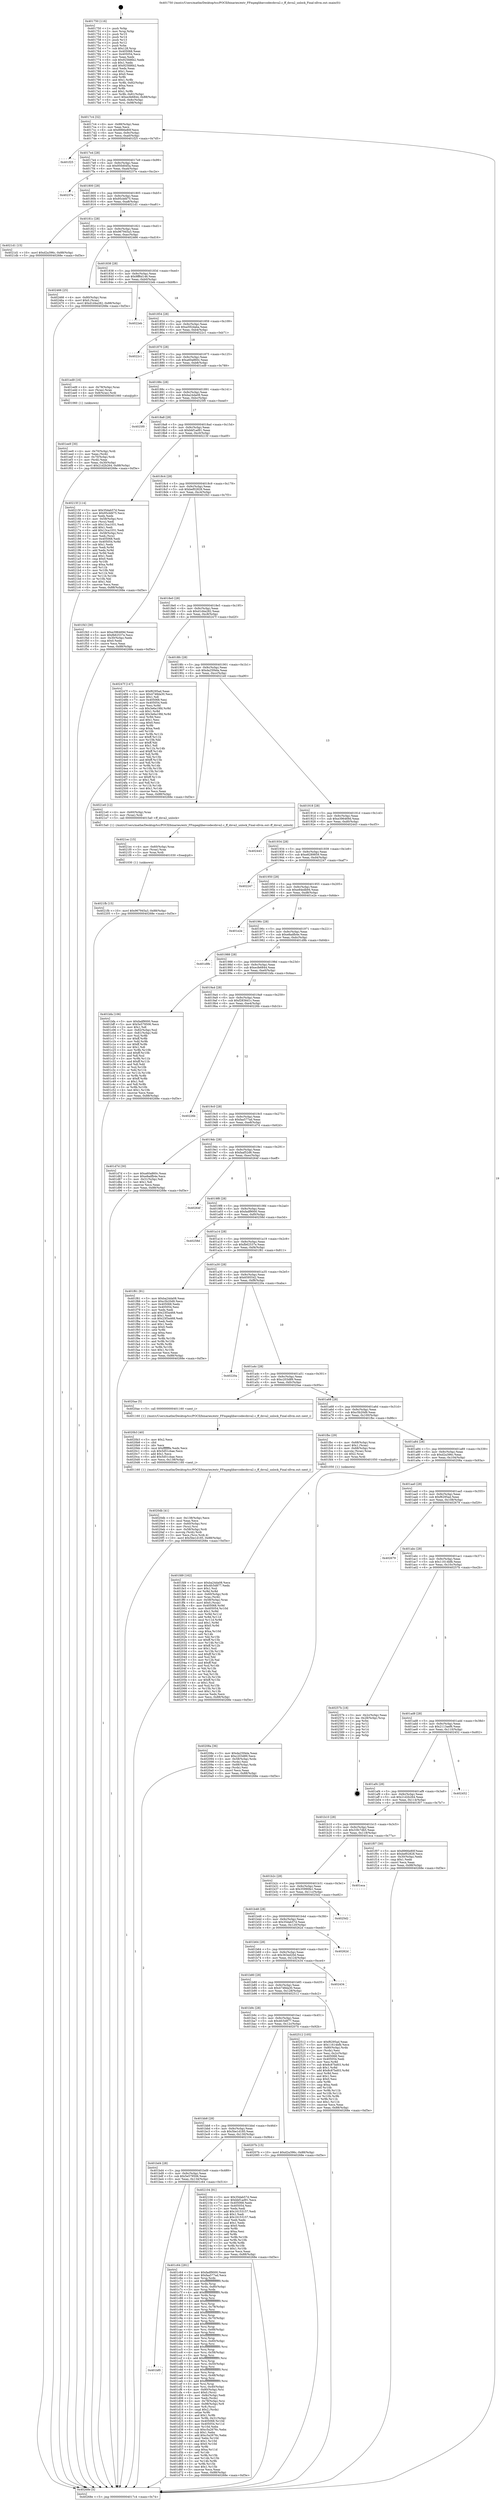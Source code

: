 digraph "0x401750" {
  label = "0x401750 (/mnt/c/Users/mathe/Desktop/tcc/POCII/binaries/extr_FFmpeglibavcodecdxva2.c_ff_dxva2_unlock_Final-ollvm.out::main(0))"
  labelloc = "t"
  node[shape=record]

  Entry [label="",width=0.3,height=0.3,shape=circle,fillcolor=black,style=filled]
  "0x4017c4" [label="{
     0x4017c4 [32]\l
     | [instrs]\l
     &nbsp;&nbsp;0x4017c4 \<+6\>: mov -0x88(%rbp),%eax\l
     &nbsp;&nbsp;0x4017ca \<+2\>: mov %eax,%ecx\l
     &nbsp;&nbsp;0x4017cc \<+6\>: sub $0x8966e80f,%ecx\l
     &nbsp;&nbsp;0x4017d2 \<+6\>: mov %eax,-0x9c(%rbp)\l
     &nbsp;&nbsp;0x4017d8 \<+6\>: mov %ecx,-0xa0(%rbp)\l
     &nbsp;&nbsp;0x4017de \<+6\>: je 0000000000401f25 \<main+0x7d5\>\l
  }"]
  "0x401f25" [label="{
     0x401f25\l
  }", style=dashed]
  "0x4017e4" [label="{
     0x4017e4 [28]\l
     | [instrs]\l
     &nbsp;&nbsp;0x4017e4 \<+5\>: jmp 00000000004017e9 \<main+0x99\>\l
     &nbsp;&nbsp;0x4017e9 \<+6\>: mov -0x9c(%rbp),%eax\l
     &nbsp;&nbsp;0x4017ef \<+5\>: sub $0x950d0d5a,%eax\l
     &nbsp;&nbsp;0x4017f4 \<+6\>: mov %eax,-0xa4(%rbp)\l
     &nbsp;&nbsp;0x4017fa \<+6\>: je 000000000040237e \<main+0xc2e\>\l
  }"]
  Exit [label="",width=0.3,height=0.3,shape=circle,fillcolor=black,style=filled,peripheries=2]
  "0x40237e" [label="{
     0x40237e\l
  }", style=dashed]
  "0x401800" [label="{
     0x401800 [28]\l
     | [instrs]\l
     &nbsp;&nbsp;0x401800 \<+5\>: jmp 0000000000401805 \<main+0xb5\>\l
     &nbsp;&nbsp;0x401805 \<+6\>: mov -0x9c(%rbp),%eax\l
     &nbsp;&nbsp;0x40180b \<+5\>: sub $0x95cbfd75,%eax\l
     &nbsp;&nbsp;0x401810 \<+6\>: mov %eax,-0xa8(%rbp)\l
     &nbsp;&nbsp;0x401816 \<+6\>: je 00000000004021d1 \<main+0xa81\>\l
  }"]
  "0x4021fb" [label="{
     0x4021fb [15]\l
     | [instrs]\l
     &nbsp;&nbsp;0x4021fb \<+10\>: movl $0x967945a3,-0x88(%rbp)\l
     &nbsp;&nbsp;0x402205 \<+5\>: jmp 000000000040268e \<main+0xf3e\>\l
  }"]
  "0x4021d1" [label="{
     0x4021d1 [15]\l
     | [instrs]\l
     &nbsp;&nbsp;0x4021d1 \<+10\>: movl $0xd2a396c,-0x88(%rbp)\l
     &nbsp;&nbsp;0x4021db \<+5\>: jmp 000000000040268e \<main+0xf3e\>\l
  }"]
  "0x40181c" [label="{
     0x40181c [28]\l
     | [instrs]\l
     &nbsp;&nbsp;0x40181c \<+5\>: jmp 0000000000401821 \<main+0xd1\>\l
     &nbsp;&nbsp;0x401821 \<+6\>: mov -0x9c(%rbp),%eax\l
     &nbsp;&nbsp;0x401827 \<+5\>: sub $0x967945a3,%eax\l
     &nbsp;&nbsp;0x40182c \<+6\>: mov %eax,-0xac(%rbp)\l
     &nbsp;&nbsp;0x401832 \<+6\>: je 0000000000402466 \<main+0xd16\>\l
  }"]
  "0x4021ec" [label="{
     0x4021ec [15]\l
     | [instrs]\l
     &nbsp;&nbsp;0x4021ec \<+4\>: mov -0x60(%rbp),%rax\l
     &nbsp;&nbsp;0x4021f0 \<+3\>: mov (%rax),%rax\l
     &nbsp;&nbsp;0x4021f3 \<+3\>: mov %rax,%rdi\l
     &nbsp;&nbsp;0x4021f6 \<+5\>: call 0000000000401030 \<free@plt\>\l
     | [calls]\l
     &nbsp;&nbsp;0x401030 \{1\} (unknown)\l
  }"]
  "0x402466" [label="{
     0x402466 [25]\l
     | [instrs]\l
     &nbsp;&nbsp;0x402466 \<+4\>: mov -0x80(%rbp),%rax\l
     &nbsp;&nbsp;0x40246a \<+6\>: movl $0x0,(%rax)\l
     &nbsp;&nbsp;0x402470 \<+10\>: movl $0xd1d4a282,-0x88(%rbp)\l
     &nbsp;&nbsp;0x40247a \<+5\>: jmp 000000000040268e \<main+0xf3e\>\l
  }"]
  "0x401838" [label="{
     0x401838 [28]\l
     | [instrs]\l
     &nbsp;&nbsp;0x401838 \<+5\>: jmp 000000000040183d \<main+0xed\>\l
     &nbsp;&nbsp;0x40183d \<+6\>: mov -0x9c(%rbp),%eax\l
     &nbsp;&nbsp;0x401843 \<+5\>: sub $0x9ff6d146,%eax\l
     &nbsp;&nbsp;0x401848 \<+6\>: mov %eax,-0xb0(%rbp)\l
     &nbsp;&nbsp;0x40184e \<+6\>: je 00000000004022eb \<main+0xb9b\>\l
  }"]
  "0x4020db" [label="{
     0x4020db [41]\l
     | [instrs]\l
     &nbsp;&nbsp;0x4020db \<+6\>: mov -0x138(%rbp),%ecx\l
     &nbsp;&nbsp;0x4020e1 \<+3\>: imul %eax,%ecx\l
     &nbsp;&nbsp;0x4020e4 \<+4\>: mov -0x60(%rbp),%rsi\l
     &nbsp;&nbsp;0x4020e8 \<+3\>: mov (%rsi),%rsi\l
     &nbsp;&nbsp;0x4020eb \<+4\>: mov -0x58(%rbp),%rdi\l
     &nbsp;&nbsp;0x4020ef \<+3\>: movslq (%rdi),%rdi\l
     &nbsp;&nbsp;0x4020f2 \<+3\>: mov %ecx,(%rsi,%rdi,4)\l
     &nbsp;&nbsp;0x4020f5 \<+10\>: movl $0x5be1d185,-0x88(%rbp)\l
     &nbsp;&nbsp;0x4020ff \<+5\>: jmp 000000000040268e \<main+0xf3e\>\l
  }"]
  "0x4022eb" [label="{
     0x4022eb\l
  }", style=dashed]
  "0x401854" [label="{
     0x401854 [28]\l
     | [instrs]\l
     &nbsp;&nbsp;0x401854 \<+5\>: jmp 0000000000401859 \<main+0x109\>\l
     &nbsp;&nbsp;0x401859 \<+6\>: mov -0x9c(%rbp),%eax\l
     &nbsp;&nbsp;0x40185f \<+5\>: sub $0xa592daba,%eax\l
     &nbsp;&nbsp;0x401864 \<+6\>: mov %eax,-0xb4(%rbp)\l
     &nbsp;&nbsp;0x40186a \<+6\>: je 00000000004022c1 \<main+0xb71\>\l
  }"]
  "0x4020b3" [label="{
     0x4020b3 [40]\l
     | [instrs]\l
     &nbsp;&nbsp;0x4020b3 \<+5\>: mov $0x2,%ecx\l
     &nbsp;&nbsp;0x4020b8 \<+1\>: cltd\l
     &nbsp;&nbsp;0x4020b9 \<+2\>: idiv %ecx\l
     &nbsp;&nbsp;0x4020bb \<+6\>: imul $0xfffffffe,%edx,%ecx\l
     &nbsp;&nbsp;0x4020c1 \<+6\>: sub $0x5d51cbae,%ecx\l
     &nbsp;&nbsp;0x4020c7 \<+3\>: add $0x1,%ecx\l
     &nbsp;&nbsp;0x4020ca \<+6\>: add $0x5d51cbae,%ecx\l
     &nbsp;&nbsp;0x4020d0 \<+6\>: mov %ecx,-0x138(%rbp)\l
     &nbsp;&nbsp;0x4020d6 \<+5\>: call 0000000000401160 \<next_i\>\l
     | [calls]\l
     &nbsp;&nbsp;0x401160 \{1\} (/mnt/c/Users/mathe/Desktop/tcc/POCII/binaries/extr_FFmpeglibavcodecdxva2.c_ff_dxva2_unlock_Final-ollvm.out::next_i)\l
  }"]
  "0x4022c1" [label="{
     0x4022c1\l
  }", style=dashed]
  "0x401870" [label="{
     0x401870 [28]\l
     | [instrs]\l
     &nbsp;&nbsp;0x401870 \<+5\>: jmp 0000000000401875 \<main+0x125\>\l
     &nbsp;&nbsp;0x401875 \<+6\>: mov -0x9c(%rbp),%eax\l
     &nbsp;&nbsp;0x40187b \<+5\>: sub $0xa60a860c,%eax\l
     &nbsp;&nbsp;0x401880 \<+6\>: mov %eax,-0xb8(%rbp)\l
     &nbsp;&nbsp;0x401886 \<+6\>: je 0000000000401ed9 \<main+0x789\>\l
  }"]
  "0x401fd9" [label="{
     0x401fd9 [162]\l
     | [instrs]\l
     &nbsp;&nbsp;0x401fd9 \<+5\>: mov $0xba24da08,%ecx\l
     &nbsp;&nbsp;0x401fde \<+5\>: mov $0x4fc5d877,%edx\l
     &nbsp;&nbsp;0x401fe3 \<+3\>: mov $0x1,%sil\l
     &nbsp;&nbsp;0x401fe6 \<+3\>: xor %r8d,%r8d\l
     &nbsp;&nbsp;0x401fe9 \<+4\>: mov -0x60(%rbp),%rdi\l
     &nbsp;&nbsp;0x401fed \<+3\>: mov %rax,(%rdi)\l
     &nbsp;&nbsp;0x401ff0 \<+4\>: mov -0x58(%rbp),%rax\l
     &nbsp;&nbsp;0x401ff4 \<+6\>: movl $0x0,(%rax)\l
     &nbsp;&nbsp;0x401ffa \<+8\>: mov 0x405068,%r9d\l
     &nbsp;&nbsp;0x402002 \<+8\>: mov 0x405054,%r10d\l
     &nbsp;&nbsp;0x40200a \<+4\>: sub $0x1,%r8d\l
     &nbsp;&nbsp;0x40200e \<+3\>: mov %r9d,%r11d\l
     &nbsp;&nbsp;0x402011 \<+3\>: add %r8d,%r11d\l
     &nbsp;&nbsp;0x402014 \<+4\>: imul %r11d,%r9d\l
     &nbsp;&nbsp;0x402018 \<+4\>: and $0x1,%r9d\l
     &nbsp;&nbsp;0x40201c \<+4\>: cmp $0x0,%r9d\l
     &nbsp;&nbsp;0x402020 \<+3\>: sete %bl\l
     &nbsp;&nbsp;0x402023 \<+4\>: cmp $0xa,%r10d\l
     &nbsp;&nbsp;0x402027 \<+4\>: setl %r14b\l
     &nbsp;&nbsp;0x40202b \<+3\>: mov %bl,%r15b\l
     &nbsp;&nbsp;0x40202e \<+4\>: xor $0xff,%r15b\l
     &nbsp;&nbsp;0x402032 \<+3\>: mov %r14b,%r12b\l
     &nbsp;&nbsp;0x402035 \<+4\>: xor $0xff,%r12b\l
     &nbsp;&nbsp;0x402039 \<+4\>: xor $0x1,%sil\l
     &nbsp;&nbsp;0x40203d \<+3\>: mov %r15b,%r13b\l
     &nbsp;&nbsp;0x402040 \<+4\>: and $0xff,%r13b\l
     &nbsp;&nbsp;0x402044 \<+3\>: and %sil,%bl\l
     &nbsp;&nbsp;0x402047 \<+3\>: mov %r12b,%al\l
     &nbsp;&nbsp;0x40204a \<+2\>: and $0xff,%al\l
     &nbsp;&nbsp;0x40204c \<+3\>: and %sil,%r14b\l
     &nbsp;&nbsp;0x40204f \<+3\>: or %bl,%r13b\l
     &nbsp;&nbsp;0x402052 \<+3\>: or %r14b,%al\l
     &nbsp;&nbsp;0x402055 \<+3\>: xor %al,%r13b\l
     &nbsp;&nbsp;0x402058 \<+3\>: or %r12b,%r15b\l
     &nbsp;&nbsp;0x40205b \<+4\>: xor $0xff,%r15b\l
     &nbsp;&nbsp;0x40205f \<+4\>: or $0x1,%sil\l
     &nbsp;&nbsp;0x402063 \<+3\>: and %sil,%r15b\l
     &nbsp;&nbsp;0x402066 \<+3\>: or %r15b,%r13b\l
     &nbsp;&nbsp;0x402069 \<+4\>: test $0x1,%r13b\l
     &nbsp;&nbsp;0x40206d \<+3\>: cmovne %edx,%ecx\l
     &nbsp;&nbsp;0x402070 \<+6\>: mov %ecx,-0x88(%rbp)\l
     &nbsp;&nbsp;0x402076 \<+5\>: jmp 000000000040268e \<main+0xf3e\>\l
  }"]
  "0x401ed9" [label="{
     0x401ed9 [16]\l
     | [instrs]\l
     &nbsp;&nbsp;0x401ed9 \<+4\>: mov -0x78(%rbp),%rax\l
     &nbsp;&nbsp;0x401edd \<+3\>: mov (%rax),%rax\l
     &nbsp;&nbsp;0x401ee0 \<+4\>: mov 0x8(%rax),%rdi\l
     &nbsp;&nbsp;0x401ee4 \<+5\>: call 0000000000401060 \<atoi@plt\>\l
     | [calls]\l
     &nbsp;&nbsp;0x401060 \{1\} (unknown)\l
  }"]
  "0x40188c" [label="{
     0x40188c [28]\l
     | [instrs]\l
     &nbsp;&nbsp;0x40188c \<+5\>: jmp 0000000000401891 \<main+0x141\>\l
     &nbsp;&nbsp;0x401891 \<+6\>: mov -0x9c(%rbp),%eax\l
     &nbsp;&nbsp;0x401897 \<+5\>: sub $0xba24da08,%eax\l
     &nbsp;&nbsp;0x40189c \<+6\>: mov %eax,-0xbc(%rbp)\l
     &nbsp;&nbsp;0x4018a2 \<+6\>: je 00000000004025f0 \<main+0xea0\>\l
  }"]
  "0x401ee9" [label="{
     0x401ee9 [30]\l
     | [instrs]\l
     &nbsp;&nbsp;0x401ee9 \<+4\>: mov -0x70(%rbp),%rdi\l
     &nbsp;&nbsp;0x401eed \<+2\>: mov %eax,(%rdi)\l
     &nbsp;&nbsp;0x401eef \<+4\>: mov -0x70(%rbp),%rdi\l
     &nbsp;&nbsp;0x401ef3 \<+2\>: mov (%rdi),%eax\l
     &nbsp;&nbsp;0x401ef5 \<+3\>: mov %eax,-0x30(%rbp)\l
     &nbsp;&nbsp;0x401ef8 \<+10\>: movl $0x21d2b264,-0x88(%rbp)\l
     &nbsp;&nbsp;0x401f02 \<+5\>: jmp 000000000040268e \<main+0xf3e\>\l
  }"]
  "0x4025f0" [label="{
     0x4025f0\l
  }", style=dashed]
  "0x4018a8" [label="{
     0x4018a8 [28]\l
     | [instrs]\l
     &nbsp;&nbsp;0x4018a8 \<+5\>: jmp 00000000004018ad \<main+0x15d\>\l
     &nbsp;&nbsp;0x4018ad \<+6\>: mov -0x9c(%rbp),%eax\l
     &nbsp;&nbsp;0x4018b3 \<+5\>: sub $0xbbf1ad91,%eax\l
     &nbsp;&nbsp;0x4018b8 \<+6\>: mov %eax,-0xc0(%rbp)\l
     &nbsp;&nbsp;0x4018be \<+6\>: je 000000000040215f \<main+0xa0f\>\l
  }"]
  "0x401bf0" [label="{
     0x401bf0\l
  }", style=dashed]
  "0x40215f" [label="{
     0x40215f [114]\l
     | [instrs]\l
     &nbsp;&nbsp;0x40215f \<+5\>: mov $0x35dab57d,%eax\l
     &nbsp;&nbsp;0x402164 \<+5\>: mov $0x95cbfd75,%ecx\l
     &nbsp;&nbsp;0x402169 \<+2\>: xor %edx,%edx\l
     &nbsp;&nbsp;0x40216b \<+4\>: mov -0x58(%rbp),%rsi\l
     &nbsp;&nbsp;0x40216f \<+2\>: mov (%rsi),%edi\l
     &nbsp;&nbsp;0x402171 \<+6\>: sub $0x13ca1031,%edi\l
     &nbsp;&nbsp;0x402177 \<+3\>: add $0x1,%edi\l
     &nbsp;&nbsp;0x40217a \<+6\>: add $0x13ca1031,%edi\l
     &nbsp;&nbsp;0x402180 \<+4\>: mov -0x58(%rbp),%rsi\l
     &nbsp;&nbsp;0x402184 \<+2\>: mov %edi,(%rsi)\l
     &nbsp;&nbsp;0x402186 \<+7\>: mov 0x405068,%edi\l
     &nbsp;&nbsp;0x40218d \<+8\>: mov 0x405054,%r8d\l
     &nbsp;&nbsp;0x402195 \<+3\>: sub $0x1,%edx\l
     &nbsp;&nbsp;0x402198 \<+3\>: mov %edi,%r9d\l
     &nbsp;&nbsp;0x40219b \<+3\>: add %edx,%r9d\l
     &nbsp;&nbsp;0x40219e \<+4\>: imul %r9d,%edi\l
     &nbsp;&nbsp;0x4021a2 \<+3\>: and $0x1,%edi\l
     &nbsp;&nbsp;0x4021a5 \<+3\>: cmp $0x0,%edi\l
     &nbsp;&nbsp;0x4021a8 \<+4\>: sete %r10b\l
     &nbsp;&nbsp;0x4021ac \<+4\>: cmp $0xa,%r8d\l
     &nbsp;&nbsp;0x4021b0 \<+4\>: setl %r11b\l
     &nbsp;&nbsp;0x4021b4 \<+3\>: mov %r10b,%bl\l
     &nbsp;&nbsp;0x4021b7 \<+3\>: and %r11b,%bl\l
     &nbsp;&nbsp;0x4021ba \<+3\>: xor %r11b,%r10b\l
     &nbsp;&nbsp;0x4021bd \<+3\>: or %r10b,%bl\l
     &nbsp;&nbsp;0x4021c0 \<+3\>: test $0x1,%bl\l
     &nbsp;&nbsp;0x4021c3 \<+3\>: cmovne %ecx,%eax\l
     &nbsp;&nbsp;0x4021c6 \<+6\>: mov %eax,-0x88(%rbp)\l
     &nbsp;&nbsp;0x4021cc \<+5\>: jmp 000000000040268e \<main+0xf3e\>\l
  }"]
  "0x4018c4" [label="{
     0x4018c4 [28]\l
     | [instrs]\l
     &nbsp;&nbsp;0x4018c4 \<+5\>: jmp 00000000004018c9 \<main+0x179\>\l
     &nbsp;&nbsp;0x4018c9 \<+6\>: mov -0x9c(%rbp),%eax\l
     &nbsp;&nbsp;0x4018cf \<+5\>: sub $0xbef02828,%eax\l
     &nbsp;&nbsp;0x4018d4 \<+6\>: mov %eax,-0xc4(%rbp)\l
     &nbsp;&nbsp;0x4018da \<+6\>: je 0000000000401f43 \<main+0x7f3\>\l
  }"]
  "0x401c64" [label="{
     0x401c64 [281]\l
     | [instrs]\l
     &nbsp;&nbsp;0x401c64 \<+5\>: mov $0xfadf9000,%eax\l
     &nbsp;&nbsp;0x401c69 \<+5\>: mov $0xfaa577ad,%ecx\l
     &nbsp;&nbsp;0x401c6e \<+3\>: mov %rsp,%rdx\l
     &nbsp;&nbsp;0x401c71 \<+4\>: add $0xfffffffffffffff0,%rdx\l
     &nbsp;&nbsp;0x401c75 \<+3\>: mov %rdx,%rsp\l
     &nbsp;&nbsp;0x401c78 \<+4\>: mov %rdx,-0x80(%rbp)\l
     &nbsp;&nbsp;0x401c7c \<+3\>: mov %rsp,%rdx\l
     &nbsp;&nbsp;0x401c7f \<+4\>: add $0xfffffffffffffff0,%rdx\l
     &nbsp;&nbsp;0x401c83 \<+3\>: mov %rdx,%rsp\l
     &nbsp;&nbsp;0x401c86 \<+3\>: mov %rsp,%rsi\l
     &nbsp;&nbsp;0x401c89 \<+4\>: add $0xfffffffffffffff0,%rsi\l
     &nbsp;&nbsp;0x401c8d \<+3\>: mov %rsi,%rsp\l
     &nbsp;&nbsp;0x401c90 \<+4\>: mov %rsi,-0x78(%rbp)\l
     &nbsp;&nbsp;0x401c94 \<+3\>: mov %rsp,%rsi\l
     &nbsp;&nbsp;0x401c97 \<+4\>: add $0xfffffffffffffff0,%rsi\l
     &nbsp;&nbsp;0x401c9b \<+3\>: mov %rsi,%rsp\l
     &nbsp;&nbsp;0x401c9e \<+4\>: mov %rsi,-0x70(%rbp)\l
     &nbsp;&nbsp;0x401ca2 \<+3\>: mov %rsp,%rsi\l
     &nbsp;&nbsp;0x401ca5 \<+4\>: add $0xfffffffffffffff0,%rsi\l
     &nbsp;&nbsp;0x401ca9 \<+3\>: mov %rsi,%rsp\l
     &nbsp;&nbsp;0x401cac \<+4\>: mov %rsi,-0x68(%rbp)\l
     &nbsp;&nbsp;0x401cb0 \<+3\>: mov %rsp,%rsi\l
     &nbsp;&nbsp;0x401cb3 \<+4\>: add $0xfffffffffffffff0,%rsi\l
     &nbsp;&nbsp;0x401cb7 \<+3\>: mov %rsi,%rsp\l
     &nbsp;&nbsp;0x401cba \<+4\>: mov %rsi,-0x60(%rbp)\l
     &nbsp;&nbsp;0x401cbe \<+3\>: mov %rsp,%rsi\l
     &nbsp;&nbsp;0x401cc1 \<+4\>: add $0xfffffffffffffff0,%rsi\l
     &nbsp;&nbsp;0x401cc5 \<+3\>: mov %rsi,%rsp\l
     &nbsp;&nbsp;0x401cc8 \<+4\>: mov %rsi,-0x58(%rbp)\l
     &nbsp;&nbsp;0x401ccc \<+3\>: mov %rsp,%rsi\l
     &nbsp;&nbsp;0x401ccf \<+4\>: add $0xfffffffffffffff0,%rsi\l
     &nbsp;&nbsp;0x401cd3 \<+3\>: mov %rsi,%rsp\l
     &nbsp;&nbsp;0x401cd6 \<+4\>: mov %rsi,-0x50(%rbp)\l
     &nbsp;&nbsp;0x401cda \<+3\>: mov %rsp,%rsi\l
     &nbsp;&nbsp;0x401cdd \<+4\>: add $0xfffffffffffffff0,%rsi\l
     &nbsp;&nbsp;0x401ce1 \<+3\>: mov %rsi,%rsp\l
     &nbsp;&nbsp;0x401ce4 \<+4\>: mov %rsi,-0x48(%rbp)\l
     &nbsp;&nbsp;0x401ce8 \<+3\>: mov %rsp,%rsi\l
     &nbsp;&nbsp;0x401ceb \<+4\>: add $0xfffffffffffffff0,%rsi\l
     &nbsp;&nbsp;0x401cef \<+3\>: mov %rsi,%rsp\l
     &nbsp;&nbsp;0x401cf2 \<+4\>: mov %rsi,-0x40(%rbp)\l
     &nbsp;&nbsp;0x401cf6 \<+4\>: mov -0x80(%rbp),%rsi\l
     &nbsp;&nbsp;0x401cfa \<+6\>: movl $0x0,(%rsi)\l
     &nbsp;&nbsp;0x401d00 \<+6\>: mov -0x8c(%rbp),%edi\l
     &nbsp;&nbsp;0x401d06 \<+2\>: mov %edi,(%rdx)\l
     &nbsp;&nbsp;0x401d08 \<+4\>: mov -0x78(%rbp),%rsi\l
     &nbsp;&nbsp;0x401d0c \<+7\>: mov -0x98(%rbp),%r8\l
     &nbsp;&nbsp;0x401d13 \<+3\>: mov %r8,(%rsi)\l
     &nbsp;&nbsp;0x401d16 \<+3\>: cmpl $0x2,(%rdx)\l
     &nbsp;&nbsp;0x401d19 \<+4\>: setne %r9b\l
     &nbsp;&nbsp;0x401d1d \<+4\>: and $0x1,%r9b\l
     &nbsp;&nbsp;0x401d21 \<+4\>: mov %r9b,-0x31(%rbp)\l
     &nbsp;&nbsp;0x401d25 \<+8\>: mov 0x405068,%r10d\l
     &nbsp;&nbsp;0x401d2d \<+8\>: mov 0x405054,%r11d\l
     &nbsp;&nbsp;0x401d35 \<+3\>: mov %r10d,%ebx\l
     &nbsp;&nbsp;0x401d38 \<+6\>: sub $0xc5a2676c,%ebx\l
     &nbsp;&nbsp;0x401d3e \<+3\>: sub $0x1,%ebx\l
     &nbsp;&nbsp;0x401d41 \<+6\>: add $0xc5a2676c,%ebx\l
     &nbsp;&nbsp;0x401d47 \<+4\>: imul %ebx,%r10d\l
     &nbsp;&nbsp;0x401d4b \<+4\>: and $0x1,%r10d\l
     &nbsp;&nbsp;0x401d4f \<+4\>: cmp $0x0,%r10d\l
     &nbsp;&nbsp;0x401d53 \<+4\>: sete %r9b\l
     &nbsp;&nbsp;0x401d57 \<+4\>: cmp $0xa,%r11d\l
     &nbsp;&nbsp;0x401d5b \<+4\>: setl %r14b\l
     &nbsp;&nbsp;0x401d5f \<+3\>: mov %r9b,%r15b\l
     &nbsp;&nbsp;0x401d62 \<+3\>: and %r14b,%r15b\l
     &nbsp;&nbsp;0x401d65 \<+3\>: xor %r14b,%r9b\l
     &nbsp;&nbsp;0x401d68 \<+3\>: or %r9b,%r15b\l
     &nbsp;&nbsp;0x401d6b \<+4\>: test $0x1,%r15b\l
     &nbsp;&nbsp;0x401d6f \<+3\>: cmovne %ecx,%eax\l
     &nbsp;&nbsp;0x401d72 \<+6\>: mov %eax,-0x88(%rbp)\l
     &nbsp;&nbsp;0x401d78 \<+5\>: jmp 000000000040268e \<main+0xf3e\>\l
  }"]
  "0x401f43" [label="{
     0x401f43 [30]\l
     | [instrs]\l
     &nbsp;&nbsp;0x401f43 \<+5\>: mov $0xe396469d,%eax\l
     &nbsp;&nbsp;0x401f48 \<+5\>: mov $0xfb62537e,%ecx\l
     &nbsp;&nbsp;0x401f4d \<+3\>: mov -0x30(%rbp),%edx\l
     &nbsp;&nbsp;0x401f50 \<+3\>: cmp $0x0,%edx\l
     &nbsp;&nbsp;0x401f53 \<+3\>: cmove %ecx,%eax\l
     &nbsp;&nbsp;0x401f56 \<+6\>: mov %eax,-0x88(%rbp)\l
     &nbsp;&nbsp;0x401f5c \<+5\>: jmp 000000000040268e \<main+0xf3e\>\l
  }"]
  "0x4018e0" [label="{
     0x4018e0 [28]\l
     | [instrs]\l
     &nbsp;&nbsp;0x4018e0 \<+5\>: jmp 00000000004018e5 \<main+0x195\>\l
     &nbsp;&nbsp;0x4018e5 \<+6\>: mov -0x9c(%rbp),%eax\l
     &nbsp;&nbsp;0x4018eb \<+5\>: sub $0xd1d4a282,%eax\l
     &nbsp;&nbsp;0x4018f0 \<+6\>: mov %eax,-0xc8(%rbp)\l
     &nbsp;&nbsp;0x4018f6 \<+6\>: je 000000000040247f \<main+0xd2f\>\l
  }"]
  "0x401bd4" [label="{
     0x401bd4 [28]\l
     | [instrs]\l
     &nbsp;&nbsp;0x401bd4 \<+5\>: jmp 0000000000401bd9 \<main+0x489\>\l
     &nbsp;&nbsp;0x401bd9 \<+6\>: mov -0x9c(%rbp),%eax\l
     &nbsp;&nbsp;0x401bdf \<+5\>: sub $0x5e579506,%eax\l
     &nbsp;&nbsp;0x401be4 \<+6\>: mov %eax,-0x134(%rbp)\l
     &nbsp;&nbsp;0x401bea \<+6\>: je 0000000000401c64 \<main+0x514\>\l
  }"]
  "0x40247f" [label="{
     0x40247f [147]\l
     | [instrs]\l
     &nbsp;&nbsp;0x40247f \<+5\>: mov $0xf6295ad,%eax\l
     &nbsp;&nbsp;0x402484 \<+5\>: mov $0x4748da30,%ecx\l
     &nbsp;&nbsp;0x402489 \<+2\>: mov $0x1,%dl\l
     &nbsp;&nbsp;0x40248b \<+7\>: mov 0x405068,%esi\l
     &nbsp;&nbsp;0x402492 \<+7\>: mov 0x405054,%edi\l
     &nbsp;&nbsp;0x402499 \<+3\>: mov %esi,%r8d\l
     &nbsp;&nbsp;0x40249c \<+7\>: sub $0x3e6a19fd,%r8d\l
     &nbsp;&nbsp;0x4024a3 \<+4\>: sub $0x1,%r8d\l
     &nbsp;&nbsp;0x4024a7 \<+7\>: add $0x3e6a19fd,%r8d\l
     &nbsp;&nbsp;0x4024ae \<+4\>: imul %r8d,%esi\l
     &nbsp;&nbsp;0x4024b2 \<+3\>: and $0x1,%esi\l
     &nbsp;&nbsp;0x4024b5 \<+3\>: cmp $0x0,%esi\l
     &nbsp;&nbsp;0x4024b8 \<+4\>: sete %r9b\l
     &nbsp;&nbsp;0x4024bc \<+3\>: cmp $0xa,%edi\l
     &nbsp;&nbsp;0x4024bf \<+4\>: setl %r10b\l
     &nbsp;&nbsp;0x4024c3 \<+3\>: mov %r9b,%r11b\l
     &nbsp;&nbsp;0x4024c6 \<+4\>: xor $0xff,%r11b\l
     &nbsp;&nbsp;0x4024ca \<+3\>: mov %r10b,%bl\l
     &nbsp;&nbsp;0x4024cd \<+3\>: xor $0xff,%bl\l
     &nbsp;&nbsp;0x4024d0 \<+3\>: xor $0x1,%dl\l
     &nbsp;&nbsp;0x4024d3 \<+3\>: mov %r11b,%r14b\l
     &nbsp;&nbsp;0x4024d6 \<+4\>: and $0xff,%r14b\l
     &nbsp;&nbsp;0x4024da \<+3\>: and %dl,%r9b\l
     &nbsp;&nbsp;0x4024dd \<+3\>: mov %bl,%r15b\l
     &nbsp;&nbsp;0x4024e0 \<+4\>: and $0xff,%r15b\l
     &nbsp;&nbsp;0x4024e4 \<+3\>: and %dl,%r10b\l
     &nbsp;&nbsp;0x4024e7 \<+3\>: or %r9b,%r14b\l
     &nbsp;&nbsp;0x4024ea \<+3\>: or %r10b,%r15b\l
     &nbsp;&nbsp;0x4024ed \<+3\>: xor %r15b,%r14b\l
     &nbsp;&nbsp;0x4024f0 \<+3\>: or %bl,%r11b\l
     &nbsp;&nbsp;0x4024f3 \<+4\>: xor $0xff,%r11b\l
     &nbsp;&nbsp;0x4024f7 \<+3\>: or $0x1,%dl\l
     &nbsp;&nbsp;0x4024fa \<+3\>: and %dl,%r11b\l
     &nbsp;&nbsp;0x4024fd \<+3\>: or %r11b,%r14b\l
     &nbsp;&nbsp;0x402500 \<+4\>: test $0x1,%r14b\l
     &nbsp;&nbsp;0x402504 \<+3\>: cmovne %ecx,%eax\l
     &nbsp;&nbsp;0x402507 \<+6\>: mov %eax,-0x88(%rbp)\l
     &nbsp;&nbsp;0x40250d \<+5\>: jmp 000000000040268e \<main+0xf3e\>\l
  }"]
  "0x4018fc" [label="{
     0x4018fc [28]\l
     | [instrs]\l
     &nbsp;&nbsp;0x4018fc \<+5\>: jmp 0000000000401901 \<main+0x1b1\>\l
     &nbsp;&nbsp;0x401901 \<+6\>: mov -0x9c(%rbp),%eax\l
     &nbsp;&nbsp;0x401907 \<+5\>: sub $0xda25f4da,%eax\l
     &nbsp;&nbsp;0x40190c \<+6\>: mov %eax,-0xcc(%rbp)\l
     &nbsp;&nbsp;0x401912 \<+6\>: je 00000000004021e0 \<main+0xa90\>\l
  }"]
  "0x402104" [label="{
     0x402104 [91]\l
     | [instrs]\l
     &nbsp;&nbsp;0x402104 \<+5\>: mov $0x35dab57d,%eax\l
     &nbsp;&nbsp;0x402109 \<+5\>: mov $0xbbf1ad91,%ecx\l
     &nbsp;&nbsp;0x40210e \<+7\>: mov 0x405068,%edx\l
     &nbsp;&nbsp;0x402115 \<+7\>: mov 0x405054,%esi\l
     &nbsp;&nbsp;0x40211c \<+2\>: mov %edx,%edi\l
     &nbsp;&nbsp;0x40211e \<+6\>: add $0x16153157,%edi\l
     &nbsp;&nbsp;0x402124 \<+3\>: sub $0x1,%edi\l
     &nbsp;&nbsp;0x402127 \<+6\>: sub $0x16153157,%edi\l
     &nbsp;&nbsp;0x40212d \<+3\>: imul %edi,%edx\l
     &nbsp;&nbsp;0x402130 \<+3\>: and $0x1,%edx\l
     &nbsp;&nbsp;0x402133 \<+3\>: cmp $0x0,%edx\l
     &nbsp;&nbsp;0x402136 \<+4\>: sete %r8b\l
     &nbsp;&nbsp;0x40213a \<+3\>: cmp $0xa,%esi\l
     &nbsp;&nbsp;0x40213d \<+4\>: setl %r9b\l
     &nbsp;&nbsp;0x402141 \<+3\>: mov %r8b,%r10b\l
     &nbsp;&nbsp;0x402144 \<+3\>: and %r9b,%r10b\l
     &nbsp;&nbsp;0x402147 \<+3\>: xor %r9b,%r8b\l
     &nbsp;&nbsp;0x40214a \<+3\>: or %r8b,%r10b\l
     &nbsp;&nbsp;0x40214d \<+4\>: test $0x1,%r10b\l
     &nbsp;&nbsp;0x402151 \<+3\>: cmovne %ecx,%eax\l
     &nbsp;&nbsp;0x402154 \<+6\>: mov %eax,-0x88(%rbp)\l
     &nbsp;&nbsp;0x40215a \<+5\>: jmp 000000000040268e \<main+0xf3e\>\l
  }"]
  "0x4021e0" [label="{
     0x4021e0 [12]\l
     | [instrs]\l
     &nbsp;&nbsp;0x4021e0 \<+4\>: mov -0x60(%rbp),%rax\l
     &nbsp;&nbsp;0x4021e4 \<+3\>: mov (%rax),%rdi\l
     &nbsp;&nbsp;0x4021e7 \<+5\>: call 00000000004015a0 \<ff_dxva2_unlock\>\l
     | [calls]\l
     &nbsp;&nbsp;0x4015a0 \{1\} (/mnt/c/Users/mathe/Desktop/tcc/POCII/binaries/extr_FFmpeglibavcodecdxva2.c_ff_dxva2_unlock_Final-ollvm.out::ff_dxva2_unlock)\l
  }"]
  "0x401918" [label="{
     0x401918 [28]\l
     | [instrs]\l
     &nbsp;&nbsp;0x401918 \<+5\>: jmp 000000000040191d \<main+0x1cd\>\l
     &nbsp;&nbsp;0x40191d \<+6\>: mov -0x9c(%rbp),%eax\l
     &nbsp;&nbsp;0x401923 \<+5\>: sub $0xe396469d,%eax\l
     &nbsp;&nbsp;0x401928 \<+6\>: mov %eax,-0xd0(%rbp)\l
     &nbsp;&nbsp;0x40192e \<+6\>: je 0000000000402443 \<main+0xcf3\>\l
  }"]
  "0x401bb8" [label="{
     0x401bb8 [28]\l
     | [instrs]\l
     &nbsp;&nbsp;0x401bb8 \<+5\>: jmp 0000000000401bbd \<main+0x46d\>\l
     &nbsp;&nbsp;0x401bbd \<+6\>: mov -0x9c(%rbp),%eax\l
     &nbsp;&nbsp;0x401bc3 \<+5\>: sub $0x5be1d185,%eax\l
     &nbsp;&nbsp;0x401bc8 \<+6\>: mov %eax,-0x130(%rbp)\l
     &nbsp;&nbsp;0x401bce \<+6\>: je 0000000000402104 \<main+0x9b4\>\l
  }"]
  "0x402443" [label="{
     0x402443\l
  }", style=dashed]
  "0x401934" [label="{
     0x401934 [28]\l
     | [instrs]\l
     &nbsp;&nbsp;0x401934 \<+5\>: jmp 0000000000401939 \<main+0x1e9\>\l
     &nbsp;&nbsp;0x401939 \<+6\>: mov -0x9c(%rbp),%eax\l
     &nbsp;&nbsp;0x40193f \<+5\>: sub $0xe8289859,%eax\l
     &nbsp;&nbsp;0x401944 \<+6\>: mov %eax,-0xd4(%rbp)\l
     &nbsp;&nbsp;0x40194a \<+6\>: je 0000000000402247 \<main+0xaf7\>\l
  }"]
  "0x40207b" [label="{
     0x40207b [15]\l
     | [instrs]\l
     &nbsp;&nbsp;0x40207b \<+10\>: movl $0xd2a396c,-0x88(%rbp)\l
     &nbsp;&nbsp;0x402085 \<+5\>: jmp 000000000040268e \<main+0xf3e\>\l
  }"]
  "0x402247" [label="{
     0x402247\l
  }", style=dashed]
  "0x401950" [label="{
     0x401950 [28]\l
     | [instrs]\l
     &nbsp;&nbsp;0x401950 \<+5\>: jmp 0000000000401955 \<main+0x205\>\l
     &nbsp;&nbsp;0x401955 \<+6\>: mov -0x9c(%rbp),%eax\l
     &nbsp;&nbsp;0x40195b \<+5\>: sub $0xe84edb94,%eax\l
     &nbsp;&nbsp;0x401960 \<+6\>: mov %eax,-0xd8(%rbp)\l
     &nbsp;&nbsp;0x401966 \<+6\>: je 0000000000401e2e \<main+0x6de\>\l
  }"]
  "0x401b9c" [label="{
     0x401b9c [28]\l
     | [instrs]\l
     &nbsp;&nbsp;0x401b9c \<+5\>: jmp 0000000000401ba1 \<main+0x451\>\l
     &nbsp;&nbsp;0x401ba1 \<+6\>: mov -0x9c(%rbp),%eax\l
     &nbsp;&nbsp;0x401ba7 \<+5\>: sub $0x4fc5d877,%eax\l
     &nbsp;&nbsp;0x401bac \<+6\>: mov %eax,-0x12c(%rbp)\l
     &nbsp;&nbsp;0x401bb2 \<+6\>: je 000000000040207b \<main+0x92b\>\l
  }"]
  "0x401e2e" [label="{
     0x401e2e\l
  }", style=dashed]
  "0x40196c" [label="{
     0x40196c [28]\l
     | [instrs]\l
     &nbsp;&nbsp;0x40196c \<+5\>: jmp 0000000000401971 \<main+0x221\>\l
     &nbsp;&nbsp;0x401971 \<+6\>: mov -0x9c(%rbp),%eax\l
     &nbsp;&nbsp;0x401977 \<+5\>: sub $0xe8adfb4e,%eax\l
     &nbsp;&nbsp;0x40197c \<+6\>: mov %eax,-0xdc(%rbp)\l
     &nbsp;&nbsp;0x401982 \<+6\>: je 0000000000401d9b \<main+0x64b\>\l
  }"]
  "0x402512" [label="{
     0x402512 [105]\l
     | [instrs]\l
     &nbsp;&nbsp;0x402512 \<+5\>: mov $0xf6295ad,%eax\l
     &nbsp;&nbsp;0x402517 \<+5\>: mov $0x11614bfb,%ecx\l
     &nbsp;&nbsp;0x40251c \<+4\>: mov -0x80(%rbp),%rdx\l
     &nbsp;&nbsp;0x402520 \<+2\>: mov (%rdx),%esi\l
     &nbsp;&nbsp;0x402522 \<+3\>: mov %esi,-0x2c(%rbp)\l
     &nbsp;&nbsp;0x402525 \<+7\>: mov 0x405068,%esi\l
     &nbsp;&nbsp;0x40252c \<+7\>: mov 0x405054,%edi\l
     &nbsp;&nbsp;0x402533 \<+3\>: mov %esi,%r8d\l
     &nbsp;&nbsp;0x402536 \<+7\>: sub $0x8c87bd03,%r8d\l
     &nbsp;&nbsp;0x40253d \<+4\>: sub $0x1,%r8d\l
     &nbsp;&nbsp;0x402541 \<+7\>: add $0x8c87bd03,%r8d\l
     &nbsp;&nbsp;0x402548 \<+4\>: imul %r8d,%esi\l
     &nbsp;&nbsp;0x40254c \<+3\>: and $0x1,%esi\l
     &nbsp;&nbsp;0x40254f \<+3\>: cmp $0x0,%esi\l
     &nbsp;&nbsp;0x402552 \<+4\>: sete %r9b\l
     &nbsp;&nbsp;0x402556 \<+3\>: cmp $0xa,%edi\l
     &nbsp;&nbsp;0x402559 \<+4\>: setl %r10b\l
     &nbsp;&nbsp;0x40255d \<+3\>: mov %r9b,%r11b\l
     &nbsp;&nbsp;0x402560 \<+3\>: and %r10b,%r11b\l
     &nbsp;&nbsp;0x402563 \<+3\>: xor %r10b,%r9b\l
     &nbsp;&nbsp;0x402566 \<+3\>: or %r9b,%r11b\l
     &nbsp;&nbsp;0x402569 \<+4\>: test $0x1,%r11b\l
     &nbsp;&nbsp;0x40256d \<+3\>: cmovne %ecx,%eax\l
     &nbsp;&nbsp;0x402570 \<+6\>: mov %eax,-0x88(%rbp)\l
     &nbsp;&nbsp;0x402576 \<+5\>: jmp 000000000040268e \<main+0xf3e\>\l
  }"]
  "0x401d9b" [label="{
     0x401d9b\l
  }", style=dashed]
  "0x401988" [label="{
     0x401988 [28]\l
     | [instrs]\l
     &nbsp;&nbsp;0x401988 \<+5\>: jmp 000000000040198d \<main+0x23d\>\l
     &nbsp;&nbsp;0x40198d \<+6\>: mov -0x9c(%rbp),%eax\l
     &nbsp;&nbsp;0x401993 \<+5\>: sub $0xecfe6844,%eax\l
     &nbsp;&nbsp;0x401998 \<+6\>: mov %eax,-0xe0(%rbp)\l
     &nbsp;&nbsp;0x40199e \<+6\>: je 0000000000401bfa \<main+0x4aa\>\l
  }"]
  "0x401b80" [label="{
     0x401b80 [28]\l
     | [instrs]\l
     &nbsp;&nbsp;0x401b80 \<+5\>: jmp 0000000000401b85 \<main+0x435\>\l
     &nbsp;&nbsp;0x401b85 \<+6\>: mov -0x9c(%rbp),%eax\l
     &nbsp;&nbsp;0x401b8b \<+5\>: sub $0x4748da30,%eax\l
     &nbsp;&nbsp;0x401b90 \<+6\>: mov %eax,-0x128(%rbp)\l
     &nbsp;&nbsp;0x401b96 \<+6\>: je 0000000000402512 \<main+0xdc2\>\l
  }"]
  "0x401bfa" [label="{
     0x401bfa [106]\l
     | [instrs]\l
     &nbsp;&nbsp;0x401bfa \<+5\>: mov $0xfadf9000,%eax\l
     &nbsp;&nbsp;0x401bff \<+5\>: mov $0x5e579506,%ecx\l
     &nbsp;&nbsp;0x401c04 \<+2\>: mov $0x1,%dl\l
     &nbsp;&nbsp;0x401c06 \<+7\>: mov -0x82(%rbp),%sil\l
     &nbsp;&nbsp;0x401c0d \<+7\>: mov -0x81(%rbp),%dil\l
     &nbsp;&nbsp;0x401c14 \<+3\>: mov %sil,%r8b\l
     &nbsp;&nbsp;0x401c17 \<+4\>: xor $0xff,%r8b\l
     &nbsp;&nbsp;0x401c1b \<+3\>: mov %dil,%r9b\l
     &nbsp;&nbsp;0x401c1e \<+4\>: xor $0xff,%r9b\l
     &nbsp;&nbsp;0x401c22 \<+3\>: xor $0x1,%dl\l
     &nbsp;&nbsp;0x401c25 \<+3\>: mov %r8b,%r10b\l
     &nbsp;&nbsp;0x401c28 \<+4\>: and $0xff,%r10b\l
     &nbsp;&nbsp;0x401c2c \<+3\>: and %dl,%sil\l
     &nbsp;&nbsp;0x401c2f \<+3\>: mov %r9b,%r11b\l
     &nbsp;&nbsp;0x401c32 \<+4\>: and $0xff,%r11b\l
     &nbsp;&nbsp;0x401c36 \<+3\>: and %dl,%dil\l
     &nbsp;&nbsp;0x401c39 \<+3\>: or %sil,%r10b\l
     &nbsp;&nbsp;0x401c3c \<+3\>: or %dil,%r11b\l
     &nbsp;&nbsp;0x401c3f \<+3\>: xor %r11b,%r10b\l
     &nbsp;&nbsp;0x401c42 \<+3\>: or %r9b,%r8b\l
     &nbsp;&nbsp;0x401c45 \<+4\>: xor $0xff,%r8b\l
     &nbsp;&nbsp;0x401c49 \<+3\>: or $0x1,%dl\l
     &nbsp;&nbsp;0x401c4c \<+3\>: and %dl,%r8b\l
     &nbsp;&nbsp;0x401c4f \<+3\>: or %r8b,%r10b\l
     &nbsp;&nbsp;0x401c52 \<+4\>: test $0x1,%r10b\l
     &nbsp;&nbsp;0x401c56 \<+3\>: cmovne %ecx,%eax\l
     &nbsp;&nbsp;0x401c59 \<+6\>: mov %eax,-0x88(%rbp)\l
     &nbsp;&nbsp;0x401c5f \<+5\>: jmp 000000000040268e \<main+0xf3e\>\l
  }"]
  "0x4019a4" [label="{
     0x4019a4 [28]\l
     | [instrs]\l
     &nbsp;&nbsp;0x4019a4 \<+5\>: jmp 00000000004019a9 \<main+0x259\>\l
     &nbsp;&nbsp;0x4019a9 \<+6\>: mov -0x9c(%rbp),%eax\l
     &nbsp;&nbsp;0x4019af \<+5\>: sub $0xf2836d1c,%eax\l
     &nbsp;&nbsp;0x4019b4 \<+6\>: mov %eax,-0xe4(%rbp)\l
     &nbsp;&nbsp;0x4019ba \<+6\>: je 000000000040226b \<main+0xb1b\>\l
  }"]
  "0x40268e" [label="{
     0x40268e [5]\l
     | [instrs]\l
     &nbsp;&nbsp;0x40268e \<+5\>: jmp 00000000004017c4 \<main+0x74\>\l
  }"]
  "0x401750" [label="{
     0x401750 [116]\l
     | [instrs]\l
     &nbsp;&nbsp;0x401750 \<+1\>: push %rbp\l
     &nbsp;&nbsp;0x401751 \<+3\>: mov %rsp,%rbp\l
     &nbsp;&nbsp;0x401754 \<+2\>: push %r15\l
     &nbsp;&nbsp;0x401756 \<+2\>: push %r14\l
     &nbsp;&nbsp;0x401758 \<+2\>: push %r13\l
     &nbsp;&nbsp;0x40175a \<+2\>: push %r12\l
     &nbsp;&nbsp;0x40175c \<+1\>: push %rbx\l
     &nbsp;&nbsp;0x40175d \<+7\>: sub $0x128,%rsp\l
     &nbsp;&nbsp;0x401764 \<+7\>: mov 0x405068,%eax\l
     &nbsp;&nbsp;0x40176b \<+7\>: mov 0x405054,%ecx\l
     &nbsp;&nbsp;0x401772 \<+2\>: mov %eax,%edx\l
     &nbsp;&nbsp;0x401774 \<+6\>: sub $0x925fd6b2,%edx\l
     &nbsp;&nbsp;0x40177a \<+3\>: sub $0x1,%edx\l
     &nbsp;&nbsp;0x40177d \<+6\>: add $0x925fd6b2,%edx\l
     &nbsp;&nbsp;0x401783 \<+3\>: imul %edx,%eax\l
     &nbsp;&nbsp;0x401786 \<+3\>: and $0x1,%eax\l
     &nbsp;&nbsp;0x401789 \<+3\>: cmp $0x0,%eax\l
     &nbsp;&nbsp;0x40178c \<+4\>: sete %r8b\l
     &nbsp;&nbsp;0x401790 \<+4\>: and $0x1,%r8b\l
     &nbsp;&nbsp;0x401794 \<+7\>: mov %r8b,-0x82(%rbp)\l
     &nbsp;&nbsp;0x40179b \<+3\>: cmp $0xa,%ecx\l
     &nbsp;&nbsp;0x40179e \<+4\>: setl %r8b\l
     &nbsp;&nbsp;0x4017a2 \<+4\>: and $0x1,%r8b\l
     &nbsp;&nbsp;0x4017a6 \<+7\>: mov %r8b,-0x81(%rbp)\l
     &nbsp;&nbsp;0x4017ad \<+10\>: movl $0xecfe6844,-0x88(%rbp)\l
     &nbsp;&nbsp;0x4017b7 \<+6\>: mov %edi,-0x8c(%rbp)\l
     &nbsp;&nbsp;0x4017bd \<+7\>: mov %rsi,-0x98(%rbp)\l
  }"]
  "0x402434" [label="{
     0x402434\l
  }", style=dashed]
  "0x40226b" [label="{
     0x40226b\l
  }", style=dashed]
  "0x4019c0" [label="{
     0x4019c0 [28]\l
     | [instrs]\l
     &nbsp;&nbsp;0x4019c0 \<+5\>: jmp 00000000004019c5 \<main+0x275\>\l
     &nbsp;&nbsp;0x4019c5 \<+6\>: mov -0x9c(%rbp),%eax\l
     &nbsp;&nbsp;0x4019cb \<+5\>: sub $0xfaa577ad,%eax\l
     &nbsp;&nbsp;0x4019d0 \<+6\>: mov %eax,-0xe8(%rbp)\l
     &nbsp;&nbsp;0x4019d6 \<+6\>: je 0000000000401d7d \<main+0x62d\>\l
  }"]
  "0x401b64" [label="{
     0x401b64 [28]\l
     | [instrs]\l
     &nbsp;&nbsp;0x401b64 \<+5\>: jmp 0000000000401b69 \<main+0x419\>\l
     &nbsp;&nbsp;0x401b69 \<+6\>: mov -0x9c(%rbp),%eax\l
     &nbsp;&nbsp;0x401b6f \<+5\>: sub $0x363ed20d,%eax\l
     &nbsp;&nbsp;0x401b74 \<+6\>: mov %eax,-0x124(%rbp)\l
     &nbsp;&nbsp;0x401b7a \<+6\>: je 0000000000402434 \<main+0xce4\>\l
  }"]
  "0x401d7d" [label="{
     0x401d7d [30]\l
     | [instrs]\l
     &nbsp;&nbsp;0x401d7d \<+5\>: mov $0xa60a860c,%eax\l
     &nbsp;&nbsp;0x401d82 \<+5\>: mov $0xe8adfb4e,%ecx\l
     &nbsp;&nbsp;0x401d87 \<+3\>: mov -0x31(%rbp),%dl\l
     &nbsp;&nbsp;0x401d8a \<+3\>: test $0x1,%dl\l
     &nbsp;&nbsp;0x401d8d \<+3\>: cmovne %ecx,%eax\l
     &nbsp;&nbsp;0x401d90 \<+6\>: mov %eax,-0x88(%rbp)\l
     &nbsp;&nbsp;0x401d96 \<+5\>: jmp 000000000040268e \<main+0xf3e\>\l
  }"]
  "0x4019dc" [label="{
     0x4019dc [28]\l
     | [instrs]\l
     &nbsp;&nbsp;0x4019dc \<+5\>: jmp 00000000004019e1 \<main+0x291\>\l
     &nbsp;&nbsp;0x4019e1 \<+6\>: mov -0x9c(%rbp),%eax\l
     &nbsp;&nbsp;0x4019e7 \<+5\>: sub $0xfaaf52d6,%eax\l
     &nbsp;&nbsp;0x4019ec \<+6\>: mov %eax,-0xec(%rbp)\l
     &nbsp;&nbsp;0x4019f2 \<+6\>: je 000000000040264f \<main+0xeff\>\l
  }"]
  "0x40262d" [label="{
     0x40262d\l
  }", style=dashed]
  "0x40264f" [label="{
     0x40264f\l
  }", style=dashed]
  "0x4019f8" [label="{
     0x4019f8 [28]\l
     | [instrs]\l
     &nbsp;&nbsp;0x4019f8 \<+5\>: jmp 00000000004019fd \<main+0x2ad\>\l
     &nbsp;&nbsp;0x4019fd \<+6\>: mov -0x9c(%rbp),%eax\l
     &nbsp;&nbsp;0x401a03 \<+5\>: sub $0xfadf9000,%eax\l
     &nbsp;&nbsp;0x401a08 \<+6\>: mov %eax,-0xf0(%rbp)\l
     &nbsp;&nbsp;0x401a0e \<+6\>: je 000000000040258d \<main+0xe3d\>\l
  }"]
  "0x401b48" [label="{
     0x401b48 [28]\l
     | [instrs]\l
     &nbsp;&nbsp;0x401b48 \<+5\>: jmp 0000000000401b4d \<main+0x3fd\>\l
     &nbsp;&nbsp;0x401b4d \<+6\>: mov -0x9c(%rbp),%eax\l
     &nbsp;&nbsp;0x401b53 \<+5\>: sub $0x35dab57d,%eax\l
     &nbsp;&nbsp;0x401b58 \<+6\>: mov %eax,-0x120(%rbp)\l
     &nbsp;&nbsp;0x401b5e \<+6\>: je 000000000040262d \<main+0xedd\>\l
  }"]
  "0x40258d" [label="{
     0x40258d\l
  }", style=dashed]
  "0x401a14" [label="{
     0x401a14 [28]\l
     | [instrs]\l
     &nbsp;&nbsp;0x401a14 \<+5\>: jmp 0000000000401a19 \<main+0x2c9\>\l
     &nbsp;&nbsp;0x401a19 \<+6\>: mov -0x9c(%rbp),%eax\l
     &nbsp;&nbsp;0x401a1f \<+5\>: sub $0xfb62537e,%eax\l
     &nbsp;&nbsp;0x401a24 \<+6\>: mov %eax,-0xf4(%rbp)\l
     &nbsp;&nbsp;0x401a2a \<+6\>: je 0000000000401f61 \<main+0x811\>\l
  }"]
  "0x4025d2" [label="{
     0x4025d2\l
  }", style=dashed]
  "0x401f61" [label="{
     0x401f61 [91]\l
     | [instrs]\l
     &nbsp;&nbsp;0x401f61 \<+5\>: mov $0xba24da08,%eax\l
     &nbsp;&nbsp;0x401f66 \<+5\>: mov $0xc5b20d9,%ecx\l
     &nbsp;&nbsp;0x401f6b \<+7\>: mov 0x405068,%edx\l
     &nbsp;&nbsp;0x401f72 \<+7\>: mov 0x405054,%esi\l
     &nbsp;&nbsp;0x401f79 \<+2\>: mov %edx,%edi\l
     &nbsp;&nbsp;0x401f7b \<+6\>: add $0x23f3a468,%edi\l
     &nbsp;&nbsp;0x401f81 \<+3\>: sub $0x1,%edi\l
     &nbsp;&nbsp;0x401f84 \<+6\>: sub $0x23f3a468,%edi\l
     &nbsp;&nbsp;0x401f8a \<+3\>: imul %edi,%edx\l
     &nbsp;&nbsp;0x401f8d \<+3\>: and $0x1,%edx\l
     &nbsp;&nbsp;0x401f90 \<+3\>: cmp $0x0,%edx\l
     &nbsp;&nbsp;0x401f93 \<+4\>: sete %r8b\l
     &nbsp;&nbsp;0x401f97 \<+3\>: cmp $0xa,%esi\l
     &nbsp;&nbsp;0x401f9a \<+4\>: setl %r9b\l
     &nbsp;&nbsp;0x401f9e \<+3\>: mov %r8b,%r10b\l
     &nbsp;&nbsp;0x401fa1 \<+3\>: and %r9b,%r10b\l
     &nbsp;&nbsp;0x401fa4 \<+3\>: xor %r9b,%r8b\l
     &nbsp;&nbsp;0x401fa7 \<+3\>: or %r8b,%r10b\l
     &nbsp;&nbsp;0x401faa \<+4\>: test $0x1,%r10b\l
     &nbsp;&nbsp;0x401fae \<+3\>: cmovne %ecx,%eax\l
     &nbsp;&nbsp;0x401fb1 \<+6\>: mov %eax,-0x88(%rbp)\l
     &nbsp;&nbsp;0x401fb7 \<+5\>: jmp 000000000040268e \<main+0xf3e\>\l
  }"]
  "0x401a30" [label="{
     0x401a30 [28]\l
     | [instrs]\l
     &nbsp;&nbsp;0x401a30 \<+5\>: jmp 0000000000401a35 \<main+0x2e5\>\l
     &nbsp;&nbsp;0x401a35 \<+6\>: mov -0x9c(%rbp),%eax\l
     &nbsp;&nbsp;0x401a3b \<+5\>: sub $0x6595542,%eax\l
     &nbsp;&nbsp;0x401a40 \<+6\>: mov %eax,-0xf8(%rbp)\l
     &nbsp;&nbsp;0x401a46 \<+6\>: je 000000000040220a \<main+0xaba\>\l
  }"]
  "0x401b2c" [label="{
     0x401b2c [28]\l
     | [instrs]\l
     &nbsp;&nbsp;0x401b2c \<+5\>: jmp 0000000000401b31 \<main+0x3e1\>\l
     &nbsp;&nbsp;0x401b31 \<+6\>: mov -0x9c(%rbp),%eax\l
     &nbsp;&nbsp;0x401b37 \<+5\>: sub $0x35990fe1,%eax\l
     &nbsp;&nbsp;0x401b3c \<+6\>: mov %eax,-0x11c(%rbp)\l
     &nbsp;&nbsp;0x401b42 \<+6\>: je 00000000004025d2 \<main+0xe82\>\l
  }"]
  "0x40220a" [label="{
     0x40220a\l
  }", style=dashed]
  "0x401a4c" [label="{
     0x401a4c [28]\l
     | [instrs]\l
     &nbsp;&nbsp;0x401a4c \<+5\>: jmp 0000000000401a51 \<main+0x301\>\l
     &nbsp;&nbsp;0x401a51 \<+6\>: mov -0x9c(%rbp),%eax\l
     &nbsp;&nbsp;0x401a57 \<+5\>: sub $0xc203d89,%eax\l
     &nbsp;&nbsp;0x401a5c \<+6\>: mov %eax,-0xfc(%rbp)\l
     &nbsp;&nbsp;0x401a62 \<+6\>: je 00000000004020ae \<main+0x95e\>\l
  }"]
  "0x401eca" [label="{
     0x401eca\l
  }", style=dashed]
  "0x4020ae" [label="{
     0x4020ae [5]\l
     | [instrs]\l
     &nbsp;&nbsp;0x4020ae \<+5\>: call 0000000000401160 \<next_i\>\l
     | [calls]\l
     &nbsp;&nbsp;0x401160 \{1\} (/mnt/c/Users/mathe/Desktop/tcc/POCII/binaries/extr_FFmpeglibavcodecdxva2.c_ff_dxva2_unlock_Final-ollvm.out::next_i)\l
  }"]
  "0x401a68" [label="{
     0x401a68 [28]\l
     | [instrs]\l
     &nbsp;&nbsp;0x401a68 \<+5\>: jmp 0000000000401a6d \<main+0x31d\>\l
     &nbsp;&nbsp;0x401a6d \<+6\>: mov -0x9c(%rbp),%eax\l
     &nbsp;&nbsp;0x401a73 \<+5\>: sub $0xc5b20d9,%eax\l
     &nbsp;&nbsp;0x401a78 \<+6\>: mov %eax,-0x100(%rbp)\l
     &nbsp;&nbsp;0x401a7e \<+6\>: je 0000000000401fbc \<main+0x86c\>\l
  }"]
  "0x401b10" [label="{
     0x401b10 [28]\l
     | [instrs]\l
     &nbsp;&nbsp;0x401b10 \<+5\>: jmp 0000000000401b15 \<main+0x3c5\>\l
     &nbsp;&nbsp;0x401b15 \<+6\>: mov -0x9c(%rbp),%eax\l
     &nbsp;&nbsp;0x401b1b \<+5\>: sub $0x33fc7db5,%eax\l
     &nbsp;&nbsp;0x401b20 \<+6\>: mov %eax,-0x118(%rbp)\l
     &nbsp;&nbsp;0x401b26 \<+6\>: je 0000000000401eca \<main+0x77a\>\l
  }"]
  "0x401fbc" [label="{
     0x401fbc [29]\l
     | [instrs]\l
     &nbsp;&nbsp;0x401fbc \<+4\>: mov -0x68(%rbp),%rax\l
     &nbsp;&nbsp;0x401fc0 \<+6\>: movl $0x1,(%rax)\l
     &nbsp;&nbsp;0x401fc6 \<+4\>: mov -0x68(%rbp),%rax\l
     &nbsp;&nbsp;0x401fca \<+3\>: movslq (%rax),%rax\l
     &nbsp;&nbsp;0x401fcd \<+4\>: shl $0x2,%rax\l
     &nbsp;&nbsp;0x401fd1 \<+3\>: mov %rax,%rdi\l
     &nbsp;&nbsp;0x401fd4 \<+5\>: call 0000000000401050 \<malloc@plt\>\l
     | [calls]\l
     &nbsp;&nbsp;0x401050 \{1\} (unknown)\l
  }"]
  "0x401a84" [label="{
     0x401a84 [28]\l
     | [instrs]\l
     &nbsp;&nbsp;0x401a84 \<+5\>: jmp 0000000000401a89 \<main+0x339\>\l
     &nbsp;&nbsp;0x401a89 \<+6\>: mov -0x9c(%rbp),%eax\l
     &nbsp;&nbsp;0x401a8f \<+5\>: sub $0xd2a396c,%eax\l
     &nbsp;&nbsp;0x401a94 \<+6\>: mov %eax,-0x104(%rbp)\l
     &nbsp;&nbsp;0x401a9a \<+6\>: je 000000000040208a \<main+0x93a\>\l
  }"]
  "0x401f07" [label="{
     0x401f07 [30]\l
     | [instrs]\l
     &nbsp;&nbsp;0x401f07 \<+5\>: mov $0x8966e80f,%eax\l
     &nbsp;&nbsp;0x401f0c \<+5\>: mov $0xbef02828,%ecx\l
     &nbsp;&nbsp;0x401f11 \<+3\>: mov -0x30(%rbp),%edx\l
     &nbsp;&nbsp;0x401f14 \<+3\>: cmp $0x1,%edx\l
     &nbsp;&nbsp;0x401f17 \<+3\>: cmovl %ecx,%eax\l
     &nbsp;&nbsp;0x401f1a \<+6\>: mov %eax,-0x88(%rbp)\l
     &nbsp;&nbsp;0x401f20 \<+5\>: jmp 000000000040268e \<main+0xf3e\>\l
  }"]
  "0x40208a" [label="{
     0x40208a [36]\l
     | [instrs]\l
     &nbsp;&nbsp;0x40208a \<+5\>: mov $0xda25f4da,%eax\l
     &nbsp;&nbsp;0x40208f \<+5\>: mov $0xc203d89,%ecx\l
     &nbsp;&nbsp;0x402094 \<+4\>: mov -0x58(%rbp),%rdx\l
     &nbsp;&nbsp;0x402098 \<+2\>: mov (%rdx),%esi\l
     &nbsp;&nbsp;0x40209a \<+4\>: mov -0x68(%rbp),%rdx\l
     &nbsp;&nbsp;0x40209e \<+2\>: cmp (%rdx),%esi\l
     &nbsp;&nbsp;0x4020a0 \<+3\>: cmovl %ecx,%eax\l
     &nbsp;&nbsp;0x4020a3 \<+6\>: mov %eax,-0x88(%rbp)\l
     &nbsp;&nbsp;0x4020a9 \<+5\>: jmp 000000000040268e \<main+0xf3e\>\l
  }"]
  "0x401aa0" [label="{
     0x401aa0 [28]\l
     | [instrs]\l
     &nbsp;&nbsp;0x401aa0 \<+5\>: jmp 0000000000401aa5 \<main+0x355\>\l
     &nbsp;&nbsp;0x401aa5 \<+6\>: mov -0x9c(%rbp),%eax\l
     &nbsp;&nbsp;0x401aab \<+5\>: sub $0xf6295ad,%eax\l
     &nbsp;&nbsp;0x401ab0 \<+6\>: mov %eax,-0x108(%rbp)\l
     &nbsp;&nbsp;0x401ab6 \<+6\>: je 0000000000402679 \<main+0xf29\>\l
  }"]
  "0x401af4" [label="{
     0x401af4 [28]\l
     | [instrs]\l
     &nbsp;&nbsp;0x401af4 \<+5\>: jmp 0000000000401af9 \<main+0x3a9\>\l
     &nbsp;&nbsp;0x401af9 \<+6\>: mov -0x9c(%rbp),%eax\l
     &nbsp;&nbsp;0x401aff \<+5\>: sub $0x21d2b264,%eax\l
     &nbsp;&nbsp;0x401b04 \<+6\>: mov %eax,-0x114(%rbp)\l
     &nbsp;&nbsp;0x401b0a \<+6\>: je 0000000000401f07 \<main+0x7b7\>\l
  }"]
  "0x402679" [label="{
     0x402679\l
  }", style=dashed]
  "0x401abc" [label="{
     0x401abc [28]\l
     | [instrs]\l
     &nbsp;&nbsp;0x401abc \<+5\>: jmp 0000000000401ac1 \<main+0x371\>\l
     &nbsp;&nbsp;0x401ac1 \<+6\>: mov -0x9c(%rbp),%eax\l
     &nbsp;&nbsp;0x401ac7 \<+5\>: sub $0x11614bfb,%eax\l
     &nbsp;&nbsp;0x401acc \<+6\>: mov %eax,-0x10c(%rbp)\l
     &nbsp;&nbsp;0x401ad2 \<+6\>: je 000000000040257b \<main+0xe2b\>\l
  }"]
  "0x402452" [label="{
     0x402452\l
  }", style=dashed]
  "0x40257b" [label="{
     0x40257b [18]\l
     | [instrs]\l
     &nbsp;&nbsp;0x40257b \<+3\>: mov -0x2c(%rbp),%eax\l
     &nbsp;&nbsp;0x40257e \<+4\>: lea -0x28(%rbp),%rsp\l
     &nbsp;&nbsp;0x402582 \<+1\>: pop %rbx\l
     &nbsp;&nbsp;0x402583 \<+2\>: pop %r12\l
     &nbsp;&nbsp;0x402585 \<+2\>: pop %r13\l
     &nbsp;&nbsp;0x402587 \<+2\>: pop %r14\l
     &nbsp;&nbsp;0x402589 \<+2\>: pop %r15\l
     &nbsp;&nbsp;0x40258b \<+1\>: pop %rbp\l
     &nbsp;&nbsp;0x40258c \<+1\>: ret\l
  }"]
  "0x401ad8" [label="{
     0x401ad8 [28]\l
     | [instrs]\l
     &nbsp;&nbsp;0x401ad8 \<+5\>: jmp 0000000000401add \<main+0x38d\>\l
     &nbsp;&nbsp;0x401add \<+6\>: mov -0x9c(%rbp),%eax\l
     &nbsp;&nbsp;0x401ae3 \<+5\>: sub $0x2113aef6,%eax\l
     &nbsp;&nbsp;0x401ae8 \<+6\>: mov %eax,-0x110(%rbp)\l
     &nbsp;&nbsp;0x401aee \<+6\>: je 0000000000402452 \<main+0xd02\>\l
  }"]
  Entry -> "0x401750" [label=" 1"]
  "0x4017c4" -> "0x401f25" [label=" 0"]
  "0x4017c4" -> "0x4017e4" [label=" 20"]
  "0x40257b" -> Exit [label=" 1"]
  "0x4017e4" -> "0x40237e" [label=" 0"]
  "0x4017e4" -> "0x401800" [label=" 20"]
  "0x402512" -> "0x40268e" [label=" 1"]
  "0x401800" -> "0x4021d1" [label=" 1"]
  "0x401800" -> "0x40181c" [label=" 19"]
  "0x40247f" -> "0x40268e" [label=" 1"]
  "0x40181c" -> "0x402466" [label=" 1"]
  "0x40181c" -> "0x401838" [label=" 18"]
  "0x402466" -> "0x40268e" [label=" 1"]
  "0x401838" -> "0x4022eb" [label=" 0"]
  "0x401838" -> "0x401854" [label=" 18"]
  "0x4021fb" -> "0x40268e" [label=" 1"]
  "0x401854" -> "0x4022c1" [label=" 0"]
  "0x401854" -> "0x401870" [label=" 18"]
  "0x4021ec" -> "0x4021fb" [label=" 1"]
  "0x401870" -> "0x401ed9" [label=" 1"]
  "0x401870" -> "0x40188c" [label=" 17"]
  "0x4021e0" -> "0x4021ec" [label=" 1"]
  "0x40188c" -> "0x4025f0" [label=" 0"]
  "0x40188c" -> "0x4018a8" [label=" 17"]
  "0x4021d1" -> "0x40268e" [label=" 1"]
  "0x4018a8" -> "0x40215f" [label=" 1"]
  "0x4018a8" -> "0x4018c4" [label=" 16"]
  "0x402104" -> "0x40268e" [label=" 1"]
  "0x4018c4" -> "0x401f43" [label=" 1"]
  "0x4018c4" -> "0x4018e0" [label=" 15"]
  "0x4020db" -> "0x40268e" [label=" 1"]
  "0x4018e0" -> "0x40247f" [label=" 1"]
  "0x4018e0" -> "0x4018fc" [label=" 14"]
  "0x4020ae" -> "0x4020b3" [label=" 1"]
  "0x4018fc" -> "0x4021e0" [label=" 1"]
  "0x4018fc" -> "0x401918" [label=" 13"]
  "0x40208a" -> "0x40268e" [label=" 2"]
  "0x401918" -> "0x402443" [label=" 0"]
  "0x401918" -> "0x401934" [label=" 13"]
  "0x401fd9" -> "0x40268e" [label=" 1"]
  "0x401934" -> "0x402247" [label=" 0"]
  "0x401934" -> "0x401950" [label=" 13"]
  "0x401fbc" -> "0x401fd9" [label=" 1"]
  "0x401950" -> "0x401e2e" [label=" 0"]
  "0x401950" -> "0x40196c" [label=" 13"]
  "0x401f43" -> "0x40268e" [label=" 1"]
  "0x40196c" -> "0x401d9b" [label=" 0"]
  "0x40196c" -> "0x401988" [label=" 13"]
  "0x401f07" -> "0x40268e" [label=" 1"]
  "0x401988" -> "0x401bfa" [label=" 1"]
  "0x401988" -> "0x4019a4" [label=" 12"]
  "0x401bfa" -> "0x40268e" [label=" 1"]
  "0x401750" -> "0x4017c4" [label=" 1"]
  "0x40268e" -> "0x4017c4" [label=" 19"]
  "0x401ed9" -> "0x401ee9" [label=" 1"]
  "0x4019a4" -> "0x40226b" [label=" 0"]
  "0x4019a4" -> "0x4019c0" [label=" 12"]
  "0x401d7d" -> "0x40268e" [label=" 1"]
  "0x4019c0" -> "0x401d7d" [label=" 1"]
  "0x4019c0" -> "0x4019dc" [label=" 11"]
  "0x40215f" -> "0x40268e" [label=" 1"]
  "0x4019dc" -> "0x40264f" [label=" 0"]
  "0x4019dc" -> "0x4019f8" [label=" 11"]
  "0x401bd4" -> "0x401bf0" [label=" 0"]
  "0x4019f8" -> "0x40258d" [label=" 0"]
  "0x4019f8" -> "0x401a14" [label=" 11"]
  "0x4020b3" -> "0x4020db" [label=" 1"]
  "0x401a14" -> "0x401f61" [label=" 1"]
  "0x401a14" -> "0x401a30" [label=" 10"]
  "0x401bb8" -> "0x401bd4" [label=" 1"]
  "0x401a30" -> "0x40220a" [label=" 0"]
  "0x401a30" -> "0x401a4c" [label=" 10"]
  "0x40207b" -> "0x40268e" [label=" 1"]
  "0x401a4c" -> "0x4020ae" [label=" 1"]
  "0x401a4c" -> "0x401a68" [label=" 9"]
  "0x401b9c" -> "0x401bb8" [label=" 2"]
  "0x401a68" -> "0x401fbc" [label=" 1"]
  "0x401a68" -> "0x401a84" [label=" 8"]
  "0x401f61" -> "0x40268e" [label=" 1"]
  "0x401a84" -> "0x40208a" [label=" 2"]
  "0x401a84" -> "0x401aa0" [label=" 6"]
  "0x401b80" -> "0x401b9c" [label=" 3"]
  "0x401aa0" -> "0x402679" [label=" 0"]
  "0x401aa0" -> "0x401abc" [label=" 6"]
  "0x401ee9" -> "0x40268e" [label=" 1"]
  "0x401abc" -> "0x40257b" [label=" 1"]
  "0x401abc" -> "0x401ad8" [label=" 5"]
  "0x401b64" -> "0x401b80" [label=" 4"]
  "0x401ad8" -> "0x402452" [label=" 0"]
  "0x401ad8" -> "0x401af4" [label=" 5"]
  "0x401b80" -> "0x402512" [label=" 1"]
  "0x401af4" -> "0x401f07" [label=" 1"]
  "0x401af4" -> "0x401b10" [label=" 4"]
  "0x401b9c" -> "0x40207b" [label=" 1"]
  "0x401b10" -> "0x401eca" [label=" 0"]
  "0x401b10" -> "0x401b2c" [label=" 4"]
  "0x401bb8" -> "0x402104" [label=" 1"]
  "0x401b2c" -> "0x4025d2" [label=" 0"]
  "0x401b2c" -> "0x401b48" [label=" 4"]
  "0x401bd4" -> "0x401c64" [label=" 1"]
  "0x401b48" -> "0x40262d" [label=" 0"]
  "0x401b48" -> "0x401b64" [label=" 4"]
  "0x401c64" -> "0x40268e" [label=" 1"]
  "0x401b64" -> "0x402434" [label=" 0"]
}

